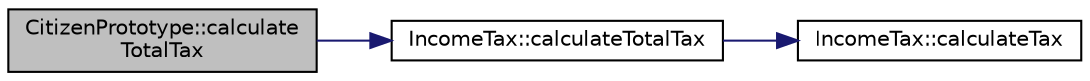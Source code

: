 digraph "CitizenPrototype::calculateTotalTax"
{
 // LATEX_PDF_SIZE
  edge [fontname="Helvetica",fontsize="10",labelfontname="Helvetica",labelfontsize="10"];
  node [fontname="Helvetica",fontsize="10",shape=record];
  rankdir="LR";
  Node1 [label="CitizenPrototype::calculate\lTotalTax",height=0.2,width=0.4,color="black", fillcolor="grey75", style="filled", fontcolor="black",tooltip=" "];
  Node1 -> Node2 [color="midnightblue",fontsize="10",style="solid",fontname="Helvetica"];
  Node2 [label="IncomeTax::calculateTotalTax",height=0.2,width=0.4,color="black", fillcolor="white", style="filled",URL="$classIncomeTax.html#a61c5901f01a807cb1c2d02edaa2eee4b",tooltip="Calculates the total tax."];
  Node2 -> Node3 [color="midnightblue",fontsize="10",style="solid",fontname="Helvetica"];
  Node3 [label="IncomeTax::calculateTax",height=0.2,width=0.4,color="black", fillcolor="white", style="filled",URL="$classIncomeTax.html#a9c2bbca8ef05dae50831ef4a7c69de61",tooltip="Calculates tax for a given amount."];
}
